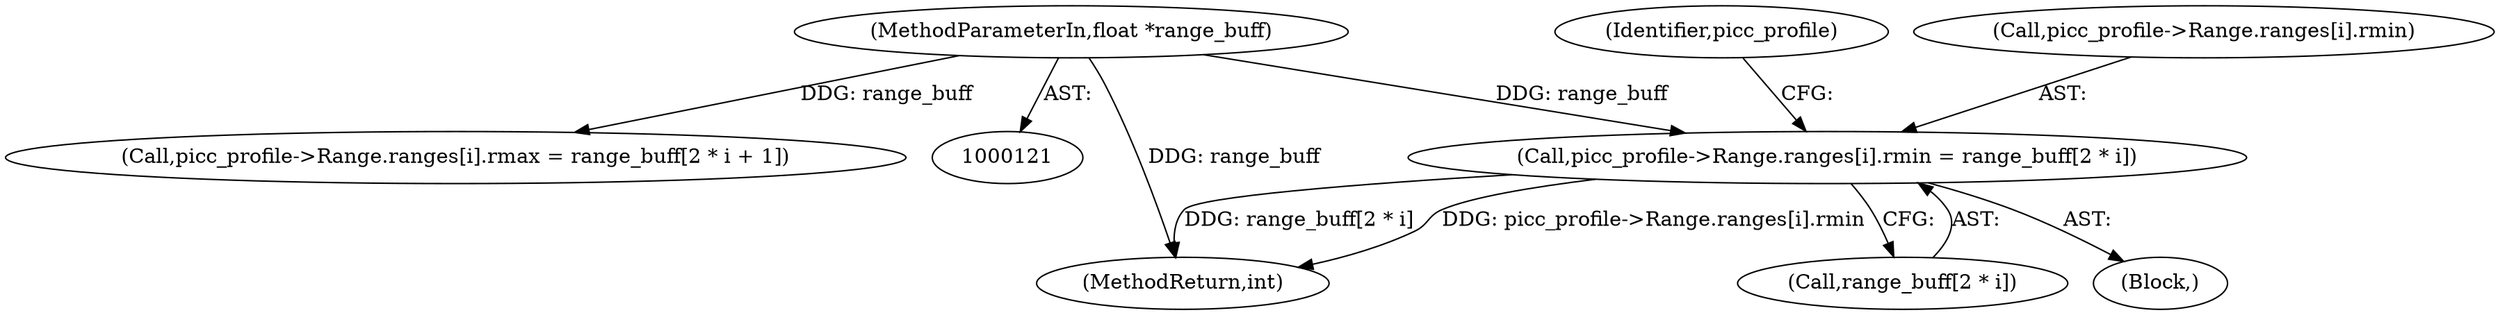 digraph "0_ghostscript_67d760ab775dae4efe803b5944b0439aa3c0b04a@array" {
"1000479" [label="(Call,picc_profile->Range.ranges[i].rmin = range_buff[2 * i])"];
"1000125" [label="(MethodParameterIn,float *range_buff)"];
"1000125" [label="(MethodParameterIn,float *range_buff)"];
"1000478" [label="(Block,)"];
"1000499" [label="(Identifier,picc_profile)"];
"1000585" [label="(MethodReturn,int)"];
"1000489" [label="(Call,range_buff[2 * i])"];
"1000494" [label="(Call,picc_profile->Range.ranges[i].rmax = range_buff[2 * i + 1])"];
"1000480" [label="(Call,picc_profile->Range.ranges[i].rmin)"];
"1000479" [label="(Call,picc_profile->Range.ranges[i].rmin = range_buff[2 * i])"];
"1000479" -> "1000478"  [label="AST: "];
"1000479" -> "1000489"  [label="CFG: "];
"1000480" -> "1000479"  [label="AST: "];
"1000489" -> "1000479"  [label="AST: "];
"1000499" -> "1000479"  [label="CFG: "];
"1000479" -> "1000585"  [label="DDG: range_buff[2 * i]"];
"1000479" -> "1000585"  [label="DDG: picc_profile->Range.ranges[i].rmin"];
"1000125" -> "1000479"  [label="DDG: range_buff"];
"1000125" -> "1000121"  [label="AST: "];
"1000125" -> "1000585"  [label="DDG: range_buff"];
"1000125" -> "1000494"  [label="DDG: range_buff"];
}
